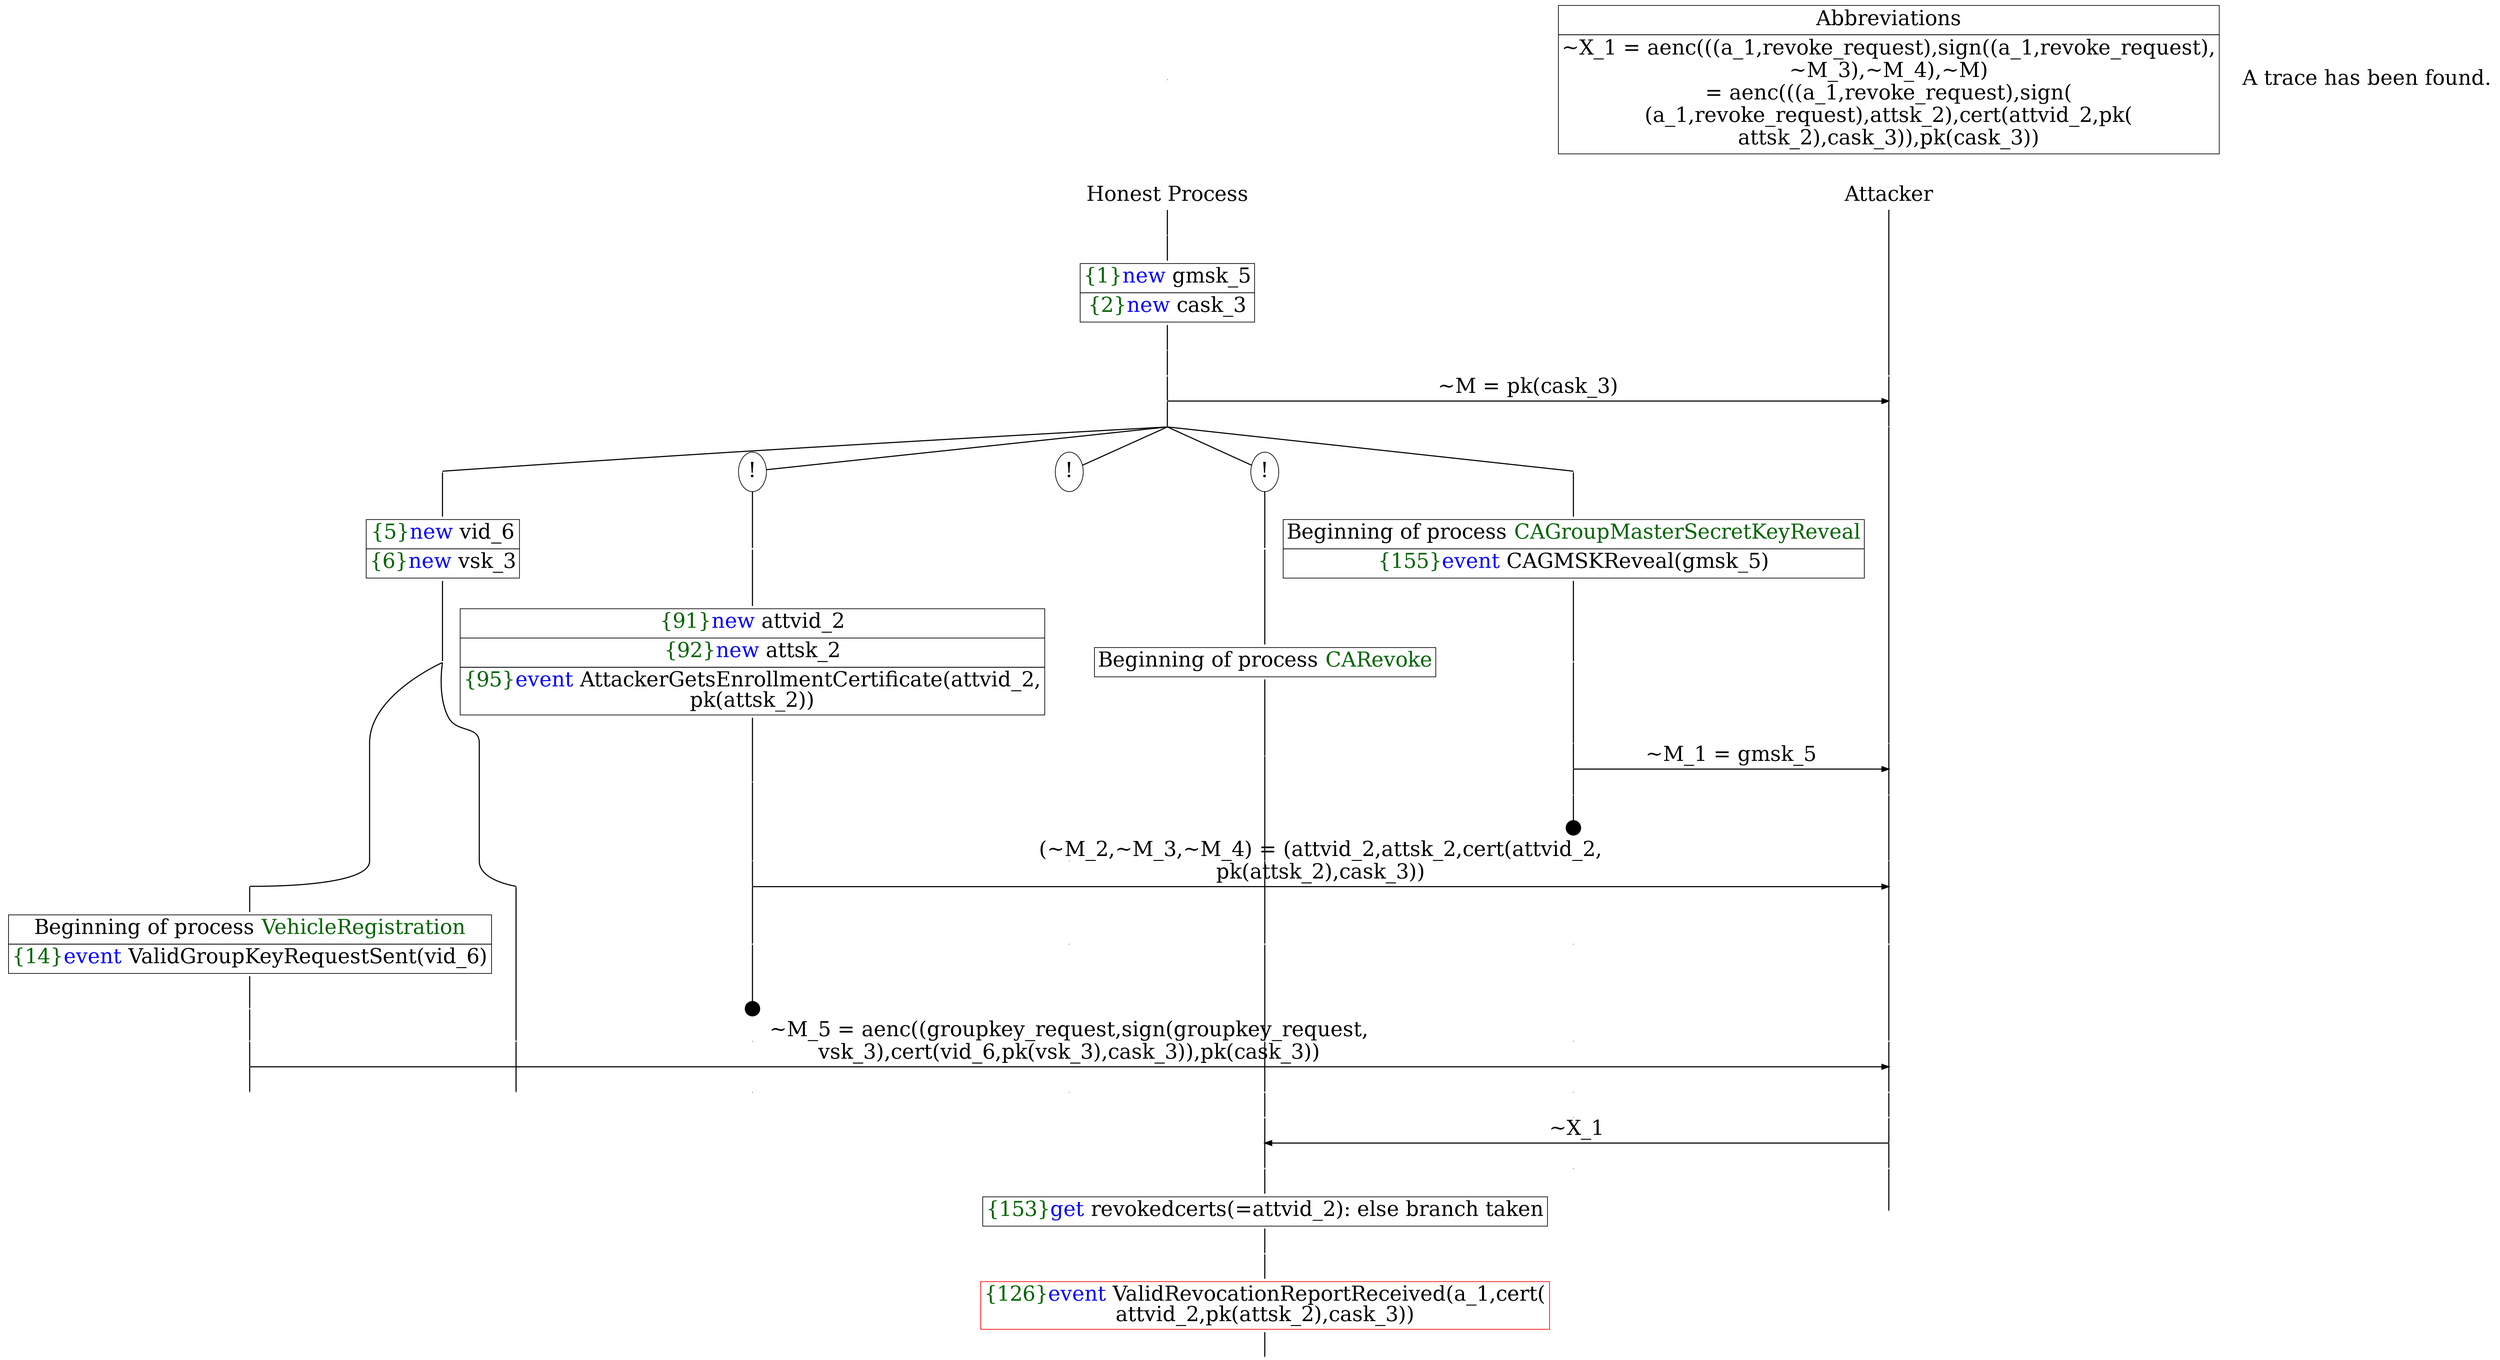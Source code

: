digraph {
graph [ordering = out]
edge [arrowhead = none, penwidth = 1.6, fontsize = 30]
node [shape = point, width = 0, height = 0, fontsize = 30]
Trace<br/>
[label = <A trace has been found.<br/>
>, shape = plaintext]
P0__0 [label = "Honest Process", shape = plaintext]
P__0 [label = "Attacker", shape = plaintext]
Trace -> P0__0 [label = "", style = invisible, weight = 100]{rank = same; P0__0 P__0}
P0__0 -> P0__1 [label = <>, weight = 100]
P0__1 -> P0__2 [label = <>, weight = 100]
P0__2 [shape = plaintext, label = <<TABLE BORDER="0" CELLBORDER="1" CELLSPACING="0" CELLPADDING="4"> <TR><TD><FONT COLOR="darkgreen">{1}</FONT><FONT COLOR="blue">new </FONT>gmsk_5</TD></TR><TR><TD><FONT COLOR="darkgreen">{2}</FONT><FONT COLOR="blue">new </FONT>cask_3</TD></TR></TABLE>>]
P0__2 -> P0__3 [label = <>, weight = 100]
P0__3 -> P0__4 [label = <>, weight = 100]
P__0 -> P__1 [label = <>, weight = 100]
{rank = same; P__1 P0__4}
P0__4 -> P0__5 [label = <>, weight = 100]
P__1 -> P__2 [label = <>, weight = 100]
{rank = same; P__2 P0__5}
P0__5 -> P__2 [label = <~M = pk(cask_3)>, arrowhead = normal]
P0__5 -> P0__6 [label = <>, weight = 100]
P__2 -> P__3 [label = <>, weight = 100]
{rank = same; P__3 P0__6}
/*RPar */
P0__6 -> P0_4__6 [label = <>]
P0__6 -> P0_3__6 [label = <>]
P0__6 -> P0_2__6 [label = <>]
P0__6 -> P0_1__6 [label = <>]
P0__6 -> P0_0__6 [label = <>]
P0__6 [label = "", fixedsize = false, width = 0, height = 0, shape = none]
{rank = same; P0_0__6 P0_1__6 P0_2__6 P0_3__6 P0_4__6}
P0_0__6 -> P0_0__7 [label = <>, weight = 100]
P0_0__7 [shape = plaintext, label = <<TABLE BORDER="0" CELLBORDER="1" CELLSPACING="0" CELLPADDING="4"> <TR><TD>Beginning of process <FONT COLOR="darkgreen">CAGroupMasterSecretKeyReveal</FONT><br/>
</TD></TR><TR><TD><FONT COLOR="darkgreen">{155}</FONT><FONT COLOR="blue">event</FONT> CAGMSKReveal(gmsk_5)</TD></TR></TABLE>>]
P0_0__7 -> P0_0__8 [label = <>, weight = 100]
P0_0__8 -> P0_0__9 [label = <>, weight = 100]
P__3 -> P__4 [label = <>, weight = 100]
{rank = same; P__4 P0_0__9}
P0_0__9 -> P0_0__10 [label = <>, weight = 100]
P__4 -> P__5 [label = <>, weight = 100]
{rank = same; P__5 P0_0__10}
P0_0__10 -> P__5 [label = <~M_1 = gmsk_5>, arrowhead = normal]
P0_0__10 -> P0_0__11 [label = <>, weight = 100]
P__5 -> P__6 [label = <>, weight = 100]
{rank = same; P__6 P0_0__11}
P0_0__12 [label = "", width = 0.3, height = 0.3]
P0_0__11 -> P0_0__12 [label = <>, weight = 100]
P0_1__6 [label = "!", shape = ellipse]
P0_1_0__6 [label = "", fixedsize = false, width = 0, height = 0, shape = none]
P0_1__6 -> P0_1_0__6 [label = <>, weight = 100]
P0_1_0__6 -> P0_1_0__7 [label = <>, weight = 100]
P0_1_0__7 [shape = plaintext, label = <<TABLE BORDER="0" CELLBORDER="1" CELLSPACING="0" CELLPADDING="4"> <TR><TD>Beginning of process <FONT COLOR="darkgreen">CARevoke</FONT></TD></TR></TABLE>>]
P0_1_0__7 -> P0_1_0__8 [label = <>, weight = 100]
P0_2__6 [label = "!", shape = ellipse]
P0_3__6 [label = "!", shape = ellipse]
P0_3_0__6 [label = "", fixedsize = false, width = 0, height = 0, shape = none]
P0_3__6 -> P0_3_0__6 [label = <>, weight = 100]
P0_3_0__6 -> P0_3_0__7 [label = <>, weight = 100]
P0_3_0__7 [shape = plaintext, label = <<TABLE BORDER="0" CELLBORDER="1" CELLSPACING="0" CELLPADDING="4"> <TR><TD><FONT COLOR="darkgreen">{91}</FONT><FONT COLOR="blue">new </FONT>attvid_2</TD></TR><TR><TD><FONT COLOR="darkgreen">{92}</FONT><FONT COLOR="blue">new </FONT>attsk_2</TD></TR><TR><TD><FONT COLOR="darkgreen">{95}</FONT><FONT COLOR="blue">event</FONT> AttackerGetsEnrollmentCertificate(attvid_2,<br/>
pk(attsk_2))</TD></TR></TABLE>>]
P0_3_0__7 -> P0_3_0__8 [label = <>, weight = 100]
P0_3_0__8 -> P0_3_0__9 [label = <>, weight = 100]
P0_2__7 [label = "", style = invisible]
P0_2__6 -> P0_2__7 [label = <>, weight = 100, style = invisible]
P0_1_0__8 -> P0_1_0__9 [label = <>, weight = 100]
P0_0__13 [label = "", style = invisible]
P0_0__12 -> P0_0__13 [label = <>, weight = 100, style = invisible]
P__6 -> P__7 [label = <>, weight = 100]
{rank = same; P__7 P0_0__13 P0_1_0__9 P0_2__7 P0_3_0__9}
P0_3_0__9 -> P0_3_0__10 [label = <>, weight = 100]
P__7 -> P__8 [label = <>, weight = 100]
{rank = same; P__8 P0_3_0__10}
P0_3_0__10 -> P__8 [label = <(~M_2,~M_3,~M_4) = (attvid_2,attsk_2,cert(attvid_2,<br/>
pk(attsk_2),cask_3))>, arrowhead = normal]
P0_3_0__10 -> P0_3_0__11 [label = <>, weight = 100]
P0_2__8 [label = "", style = invisible]
P0_2__7 -> P0_2__8 [label = <>, weight = 100, style = invisible]
P0_1_0__9 -> P0_1_0__10 [label = <>, weight = 100]
P0_0__14 [label = "", style = invisible]
P0_0__13 -> P0_0__14 [label = <>, weight = 100, style = invisible]
P__8 -> P__9 [label = <>, weight = 100]
{rank = same; P__9 P0_0__14 P0_1_0__10 P0_2__8 P0_3_0__11}
P0_3_0__12 [label = "", width = 0.3, height = 0.3]
P0_3_0__11 -> P0_3_0__12 [label = <>, weight = 100]
P0_4__6 -> P0_4__7 [label = <>, weight = 100]
P0_4__7 [shape = plaintext, label = <<TABLE BORDER="0" CELLBORDER="1" CELLSPACING="0" CELLPADDING="4"> <TR><TD><FONT COLOR="darkgreen">{5}</FONT><FONT COLOR="blue">new </FONT>vid_6</TD></TR><TR><TD><FONT COLOR="darkgreen">{6}</FONT><FONT COLOR="blue">new </FONT>vsk_3</TD></TR></TABLE>>]
P0_4__7 -> P0_4__8 [label = <>, weight = 100]
/*RPar */
P0_4__8 -> P0_4_1__8 [label = <>]
P0_4__8 -> P0_4_0__8 [label = <>]
P0_4__8 [label = "", fixedsize = false, width = 0, height = 0, shape = none]
{rank = same; P0_4_0__8 P0_4_1__8}
P0_4_1__8 -> P0_4_1__9 [label = <>, weight = 100]
P0_4_1__9 [shape = plaintext, label = <<TABLE BORDER="0" CELLBORDER="1" CELLSPACING="0" CELLPADDING="4"> <TR><TD>Beginning of process <FONT COLOR="darkgreen">VehicleRegistration</FONT></TD></TR><TR><TD><FONT COLOR="darkgreen">{14}</FONT><FONT COLOR="blue">event</FONT> ValidGroupKeyRequestSent(vid_6)</TD></TR></TABLE>>]
P0_4_1__9 -> P0_4_1__10 [label = <>, weight = 100]
P0_4_1__10 -> P0_4_1__11 [label = <>, weight = 100]
P0_4_0__8 -> P0_4_0__9 [label = <>, weight = 100]
P0_3_0__13 [label = "", style = invisible]
P0_3_0__12 -> P0_3_0__13 [label = <>, weight = 100, style = invisible]
P0_2__9 [label = "", style = invisible]
P0_2__8 -> P0_2__9 [label = <>, weight = 100, style = invisible]
P0_1_0__10 -> P0_1_0__11 [label = <>, weight = 100]
P0_0__15 [label = "", style = invisible]
P0_0__14 -> P0_0__15 [label = <>, weight = 100, style = invisible]
P__9 -> P__10 [label = <>, weight = 100]
{rank = same; P__10 P0_0__15 P0_1_0__11 P0_2__9 P0_3_0__13 P0_4_0__9 P0_4_1__11}
P0_4_1__11 -> P0_4_1__12 [label = <>, weight = 100]
P__10 -> P__11 [label = <>, weight = 100]
{rank = same; P__11 P0_4_1__12}
P0_4_1__12 -> P__11 [label = <~M_5 = aenc((groupkey_request,sign(groupkey_request,<br/>
vsk_3),cert(vid_6,pk(vsk_3),cask_3)),pk(cask_3))>, arrowhead = normal]
P0_4_1__12 -> P0_4_1__13 [label = <>, weight = 100]
P0_4_0__9 -> P0_4_0__10 [label = <>, weight = 100]
P0_3_0__14 [label = "", style = invisible]
P0_3_0__13 -> P0_3_0__14 [label = <>, weight = 100, style = invisible]
P0_2__10 [label = "", style = invisible]
P0_2__9 -> P0_2__10 [label = <>, weight = 100, style = invisible]
P0_1_0__11 -> P0_1_0__12 [label = <>, weight = 100]
P0_0__16 [label = "", style = invisible]
P0_0__15 -> P0_0__16 [label = <>, weight = 100, style = invisible]
P__11 -> P__12 [label = <>, weight = 100]
{rank = same; P__12 P0_0__16 P0_1_0__12 P0_2__10 P0_3_0__14 P0_4_0__10 P0_4_1__13}
P0_1_0__12 -> P0_1_0__13 [label = <>, weight = 100]
P0_0__17 [label = "", style = invisible]
P0_0__16 -> P0_0__17 [label = <>, weight = 100, style = invisible]
P__12 -> P__13 [label = <>, weight = 100]
{rank = same; P__13 P0_0__17 P0_1_0__13}
P0_1_0__13 -> P0_1_0__14 [label = <>, weight = 100]
P__13 -> P__14 [label = <>, weight = 100]
{rank = same; P__14 P0_1_0__14}
P0_1_0__14 -> P__14 [label = <~X_1>, dir = back, arrowhead = normal]
P0_1_0__14 -> P0_1_0__15 [label = <>, weight = 100]
P0_0__18 [label = "", style = invisible]
P0_0__17 -> P0_0__18 [label = <>, weight = 100, style = invisible]
P__14 -> P__15 [label = <>, weight = 100]
{rank = same; P__15 P0_0__18 P0_1_0__15}
P0_1_0__15 -> P0_1_0__16 [label = <>, weight = 100]
P0_1_0__16 [shape = plaintext, label = <<TABLE BORDER="0" CELLBORDER="1" CELLSPACING="0" CELLPADDING="4"> <TR><TD><FONT COLOR="darkgreen">{153}</FONT><FONT COLOR="blue">get</FONT> revokedcerts(=attvid_2): else branch taken<br/>
</TD></TR></TABLE>>]
P0_1_0__16 -> P0_1_0__17 [label = <>, weight = 100]
P__15 -> P__16 [label = <>, weight = 100]
{rank = same; P__16 P0_1_0__16}
P0_1_0__17 -> P0_1_0__18 [label = <>, weight = 100]
P0_1_0__18 [color = red, shape = plaintext, label = <<TABLE BORDER="0" CELLBORDER="1" CELLSPACING="0" CELLPADDING="4"> <TR><TD><FONT COLOR="darkgreen">{126}</FONT><FONT COLOR="blue">event</FONT> ValidRevocationReportReceived(a_1,cert(<br/>
attvid_2,pk(attsk_2),cask_3))</TD></TR></TABLE>>]
P0_1_0__18 -> P0_1_0__19 [label = <>, weight = 100]
Abbrev [shape = plaintext, label = <<TABLE BORDER="0" CELLBORDER="1" CELLSPACING="0" CELLPADDING="4"><TR> <TD> Abbreviations </TD></TR><TR><TD>~X_1 = aenc(((a_1,revoke_request),sign((a_1,revoke_request),<br/>
~M_3),~M_4),~M)<br/>
= aenc(((a_1,revoke_request),sign(<br/>
(a_1,revoke_request),attsk_2),cert(attvid_2,pk(<br/>
attsk_2),cask_3)),pk(cask_3))</TD></TR></TABLE>>]Abbrev -> P__0 [style = invisible, weight =100]}